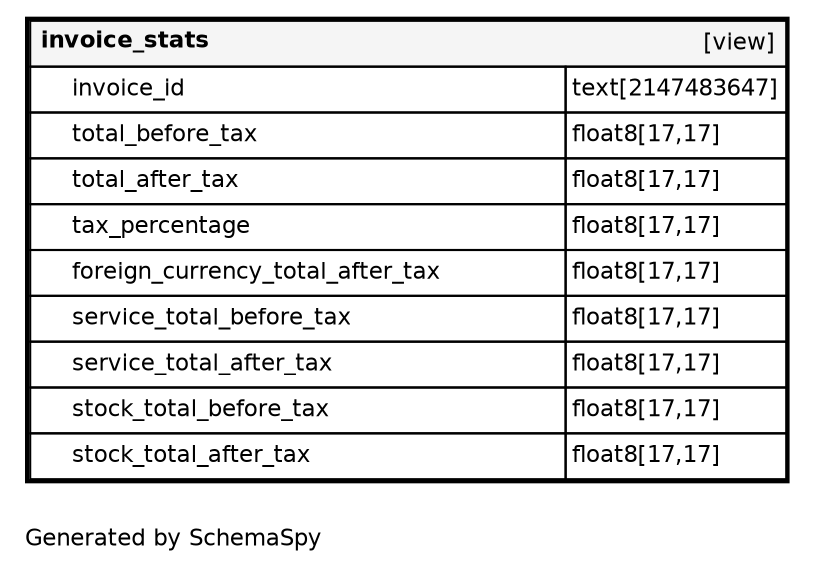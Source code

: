 digraph "oneDegreeRelationshipsDiagram" {
  graph [    rankdir="RL"    bgcolor="#ffffff"    label="\nGenerated by SchemaSpy"    labeljust="l"    nodesep="0.18"    ranksep="0.46"    fontname="Helvetica"    fontsize="11"    packmode="graph"  ];  node [    fontname="Helvetica"    fontsize="11"    shape="plaintext"  ];  edge [    arrowsize="0.8"  ];
  "invoice_stats" [
   label=<
    <TABLE BORDER="2" CELLBORDER="1" CELLSPACING="0" BGCOLOR="#ffffff">
      <TR><TD COLSPAN="4"  BGCOLOR="#f5f5f5"><TABLE BORDER="0" CELLSPACING="0"><TR><TD ALIGN="LEFT" FIXEDSIZE="TRUE" WIDTH="95" HEIGHT="16"><B>invoice_stats</B></TD><TD ALIGN="RIGHT">[view]</TD></TR></TABLE></TD></TR>
      <TR><TD PORT="invoice_id" COLSPAN="2" ALIGN="LEFT"><TABLE BORDER="0" CELLSPACING="0" ALIGN="LEFT"><TR ALIGN="LEFT"><TD ALIGN="LEFT" FIXEDSIZE="TRUE" WIDTH="15" HEIGHT="16"></TD><TD ALIGN="LEFT" FIXEDSIZE="TRUE" WIDTH="236" HEIGHT="16">invoice_id</TD></TR></TABLE></TD><TD PORT="invoice_id.type" ALIGN="LEFT">text[2147483647]</TD></TR>
      <TR><TD PORT="total_before_tax" COLSPAN="2" ALIGN="LEFT"><TABLE BORDER="0" CELLSPACING="0" ALIGN="LEFT"><TR ALIGN="LEFT"><TD ALIGN="LEFT" FIXEDSIZE="TRUE" WIDTH="15" HEIGHT="16"></TD><TD ALIGN="LEFT" FIXEDSIZE="TRUE" WIDTH="236" HEIGHT="16">total_before_tax</TD></TR></TABLE></TD><TD PORT="total_before_tax.type" ALIGN="LEFT">float8[17,17]</TD></TR>
      <TR><TD PORT="total_after_tax" COLSPAN="2" ALIGN="LEFT"><TABLE BORDER="0" CELLSPACING="0" ALIGN="LEFT"><TR ALIGN="LEFT"><TD ALIGN="LEFT" FIXEDSIZE="TRUE" WIDTH="15" HEIGHT="16"></TD><TD ALIGN="LEFT" FIXEDSIZE="TRUE" WIDTH="236" HEIGHT="16">total_after_tax</TD></TR></TABLE></TD><TD PORT="total_after_tax.type" ALIGN="LEFT">float8[17,17]</TD></TR>
      <TR><TD PORT="tax_percentage" COLSPAN="2" ALIGN="LEFT"><TABLE BORDER="0" CELLSPACING="0" ALIGN="LEFT"><TR ALIGN="LEFT"><TD ALIGN="LEFT" FIXEDSIZE="TRUE" WIDTH="15" HEIGHT="16"></TD><TD ALIGN="LEFT" FIXEDSIZE="TRUE" WIDTH="236" HEIGHT="16">tax_percentage</TD></TR></TABLE></TD><TD PORT="tax_percentage.type" ALIGN="LEFT">float8[17,17]</TD></TR>
      <TR><TD PORT="foreign_currency_total_after_tax" COLSPAN="2" ALIGN="LEFT"><TABLE BORDER="0" CELLSPACING="0" ALIGN="LEFT"><TR ALIGN="LEFT"><TD ALIGN="LEFT" FIXEDSIZE="TRUE" WIDTH="15" HEIGHT="16"></TD><TD ALIGN="LEFT" FIXEDSIZE="TRUE" WIDTH="236" HEIGHT="16">foreign_currency_total_after_tax</TD></TR></TABLE></TD><TD PORT="foreign_currency_total_after_tax.type" ALIGN="LEFT">float8[17,17]</TD></TR>
      <TR><TD PORT="service_total_before_tax" COLSPAN="2" ALIGN="LEFT"><TABLE BORDER="0" CELLSPACING="0" ALIGN="LEFT"><TR ALIGN="LEFT"><TD ALIGN="LEFT" FIXEDSIZE="TRUE" WIDTH="15" HEIGHT="16"></TD><TD ALIGN="LEFT" FIXEDSIZE="TRUE" WIDTH="236" HEIGHT="16">service_total_before_tax</TD></TR></TABLE></TD><TD PORT="service_total_before_tax.type" ALIGN="LEFT">float8[17,17]</TD></TR>
      <TR><TD PORT="service_total_after_tax" COLSPAN="2" ALIGN="LEFT"><TABLE BORDER="0" CELLSPACING="0" ALIGN="LEFT"><TR ALIGN="LEFT"><TD ALIGN="LEFT" FIXEDSIZE="TRUE" WIDTH="15" HEIGHT="16"></TD><TD ALIGN="LEFT" FIXEDSIZE="TRUE" WIDTH="236" HEIGHT="16">service_total_after_tax</TD></TR></TABLE></TD><TD PORT="service_total_after_tax.type" ALIGN="LEFT">float8[17,17]</TD></TR>
      <TR><TD PORT="stock_total_before_tax" COLSPAN="2" ALIGN="LEFT"><TABLE BORDER="0" CELLSPACING="0" ALIGN="LEFT"><TR ALIGN="LEFT"><TD ALIGN="LEFT" FIXEDSIZE="TRUE" WIDTH="15" HEIGHT="16"></TD><TD ALIGN="LEFT" FIXEDSIZE="TRUE" WIDTH="236" HEIGHT="16">stock_total_before_tax</TD></TR></TABLE></TD><TD PORT="stock_total_before_tax.type" ALIGN="LEFT">float8[17,17]</TD></TR>
      <TR><TD PORT="stock_total_after_tax" COLSPAN="2" ALIGN="LEFT"><TABLE BORDER="0" CELLSPACING="0" ALIGN="LEFT"><TR ALIGN="LEFT"><TD ALIGN="LEFT" FIXEDSIZE="TRUE" WIDTH="15" HEIGHT="16"></TD><TD ALIGN="LEFT" FIXEDSIZE="TRUE" WIDTH="236" HEIGHT="16">stock_total_after_tax</TD></TR></TABLE></TD><TD PORT="stock_total_after_tax.type" ALIGN="LEFT">float8[17,17]</TD></TR>
    </TABLE>>
    URL="invoice_stats.html"
    target="_top"
    tooltip="invoice_stats"
  ];
}
